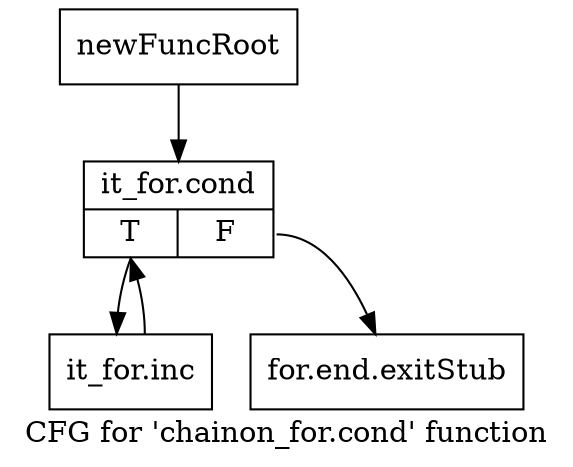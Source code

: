 digraph "CFG for 'chainon_for.cond' function" {
	label="CFG for 'chainon_for.cond' function";

	Node0xc4cc710 [shape=record,label="{newFuncRoot}"];
	Node0xc4cc710 -> Node0xc4ccb00;
	Node0xc4ccab0 [shape=record,label="{for.end.exitStub}"];
	Node0xc4ccb00 [shape=record,label="{it_for.cond|{<s0>T|<s1>F}}"];
	Node0xc4ccb00:s0 -> Node0xc4ccb50;
	Node0xc4ccb00:s1 -> Node0xc4ccab0;
	Node0xc4ccb50 [shape=record,label="{it_for.inc}"];
	Node0xc4ccb50 -> Node0xc4ccb00;
}
